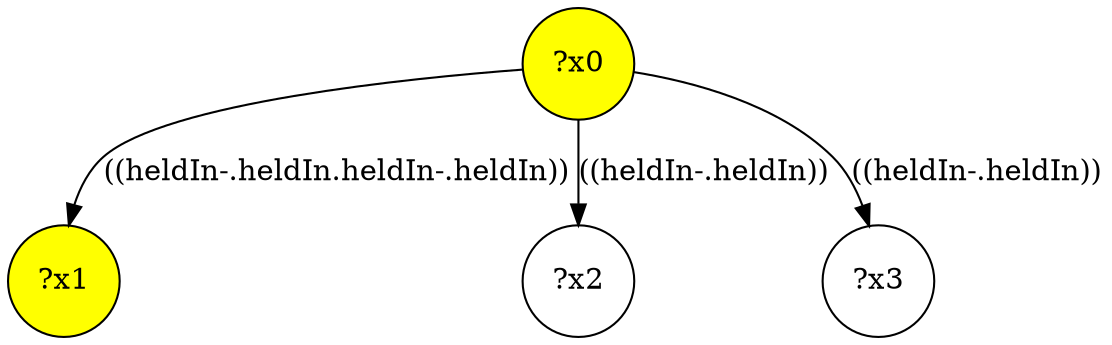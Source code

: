 digraph g {
	x0 [fillcolor="yellow", style="filled," shape=circle, label="?x0"];
	x1 [fillcolor="yellow", style="filled," shape=circle, label="?x1"];
	x0 -> x1 [label="((heldIn-.heldIn.heldIn-.heldIn))"];
	x2 [shape=circle, label="?x2"];
	x0 -> x2 [label="((heldIn-.heldIn))"];
	x3 [shape=circle, label="?x3"];
	x0 -> x3 [label="((heldIn-.heldIn))"];
}
